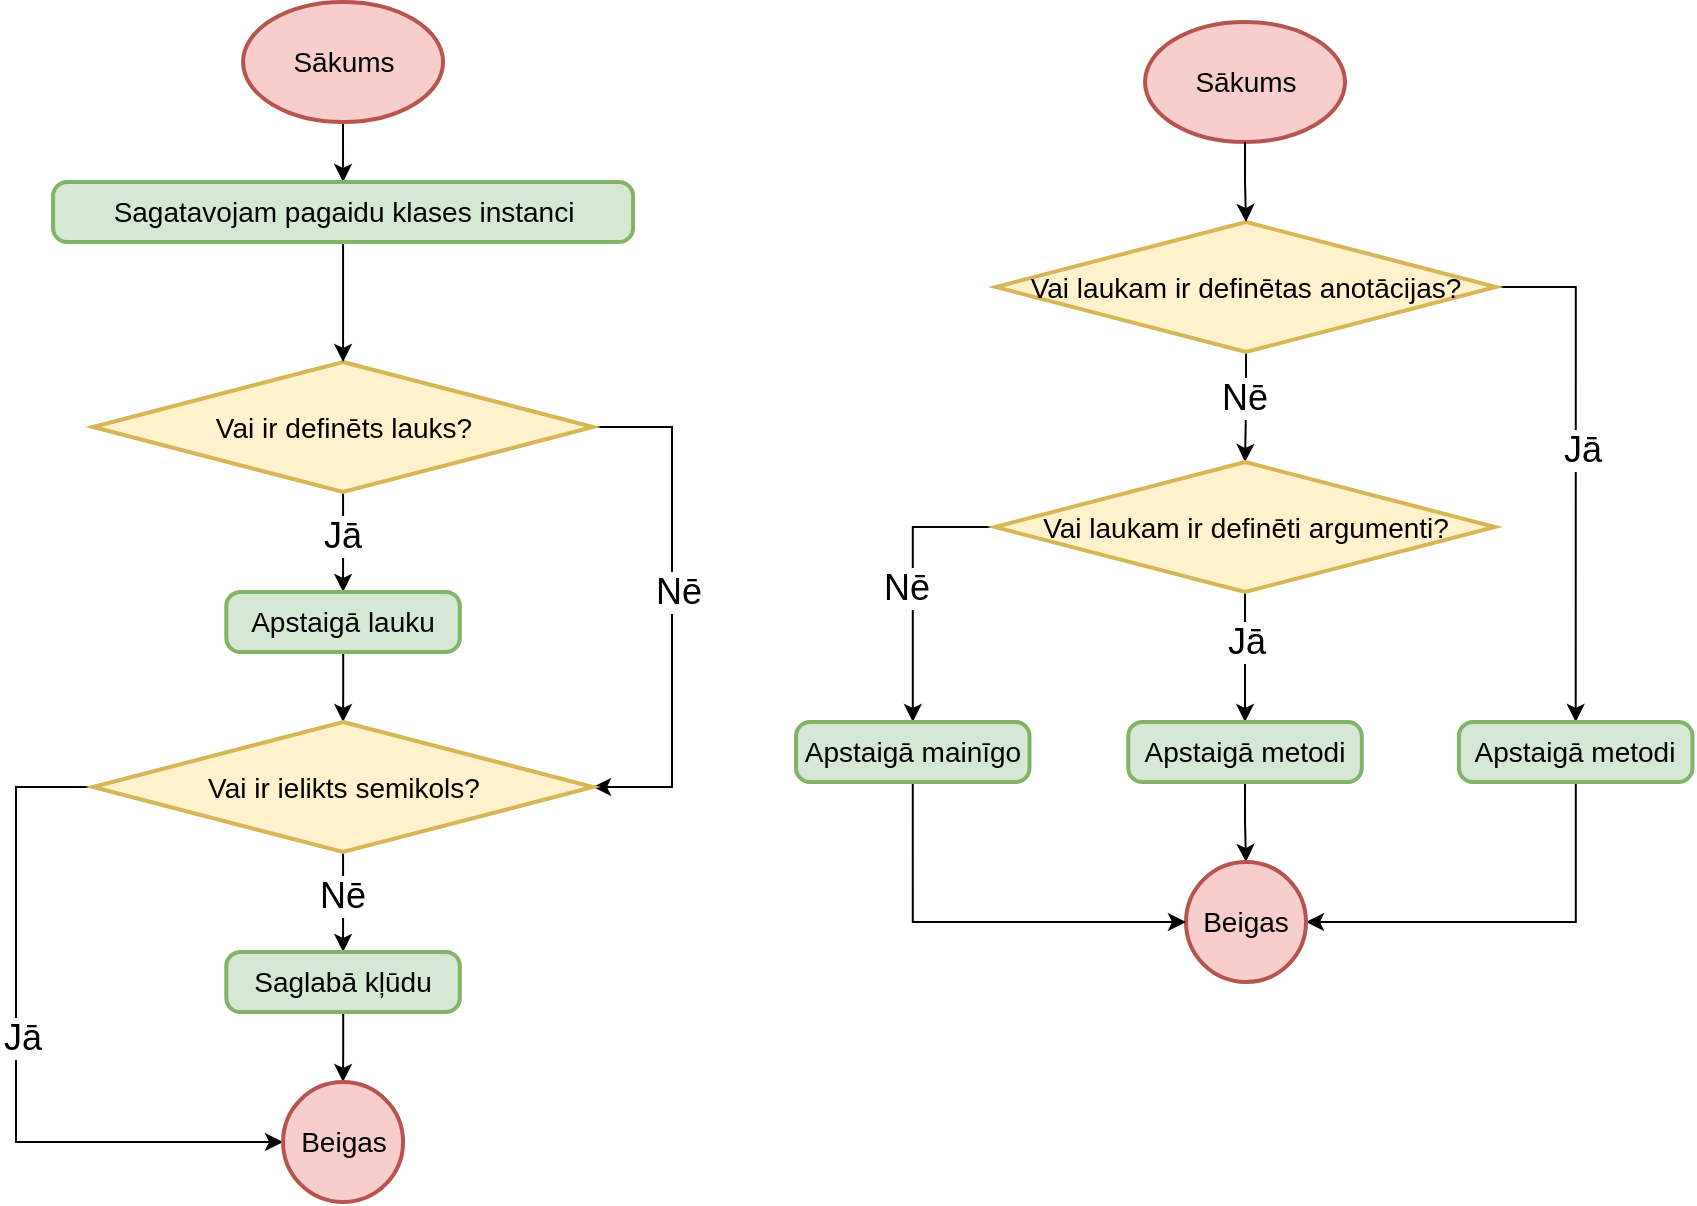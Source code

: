 <mxfile version="16.1.2" type="device" pages="5"><diagram id="VfpkeYaBRpsjUChvsiUq" name="Lauka sākumkompilēsana"><mxGraphModel dx="-2362" dy="649" grid="1" gridSize="10" guides="1" tooltips="1" connect="1" arrows="1" fold="1" page="1" pageScale="1" pageWidth="850" pageHeight="1100" math="0" shadow="0"><root><mxCell id="N8_W17MUx0Ws4Tv6fF7U-0"/><mxCell id="N8_W17MUx0Ws4Tv6fF7U-1" parent="N8_W17MUx0Ws4Tv6fF7U-0"/><mxCell id="IYj_dqUAgwIzkXClcTaX-0" style="edgeStyle=orthogonalEdgeStyle;rounded=0;orthogonalLoop=1;jettySize=auto;html=1;entryX=0.5;entryY=0;entryDx=0;entryDy=0;" parent="N8_W17MUx0Ws4Tv6fF7U-1" source="IYj_dqUAgwIzkXClcTaX-1" target="IYj_dqUAgwIzkXClcTaX-9" edge="1"><mxGeometry relative="1" as="geometry"><mxPoint x="3618.5" y="130" as="targetPoint"/></mxGeometry></mxCell><mxCell id="IYj_dqUAgwIzkXClcTaX-1" value="Sākums" style="strokeWidth=2;html=1;shape=mxgraph.flowchart.start_1;whiteSpace=wrap;fontSize=14;fillColor=#f8cecc;strokeColor=#b85450;" parent="N8_W17MUx0Ws4Tv6fF7U-1" vertex="1"><mxGeometry x="3573.53" y="60" width="100" height="60" as="geometry"/></mxCell><mxCell id="IYj_dqUAgwIzkXClcTaX-2" style="edgeStyle=orthogonalEdgeStyle;rounded=0;orthogonalLoop=1;jettySize=auto;html=1;exitX=1;exitY=0.5;exitDx=0;exitDy=0;exitPerimeter=0;entryX=1;entryY=0.5;entryDx=0;entryDy=0;entryPerimeter=0;" parent="N8_W17MUx0Ws4Tv6fF7U-1" source="IYj_dqUAgwIzkXClcTaX-6" target="IYj_dqUAgwIzkXClcTaX-25" edge="1"><mxGeometry relative="1" as="geometry"><mxPoint x="3788.385" y="290" as="targetPoint"/><Array as="points"><mxPoint x="3788" y="273"/><mxPoint x="3788" y="453"/></Array></mxGeometry></mxCell><mxCell id="IYj_dqUAgwIzkXClcTaX-3" value="&lt;font style=&quot;font-size: 18px&quot;&gt;Nē&lt;/font&gt;" style="edgeLabel;html=1;align=center;verticalAlign=middle;resizable=0;points=[];" parent="IYj_dqUAgwIzkXClcTaX-2" vertex="1" connectable="0"><mxGeometry x="-0.069" y="1" relative="1" as="geometry"><mxPoint x="2" y="1" as="offset"/></mxGeometry></mxCell><mxCell id="IYj_dqUAgwIzkXClcTaX-4" style="edgeStyle=orthogonalEdgeStyle;rounded=0;orthogonalLoop=1;jettySize=auto;html=1;entryX=0.5;entryY=0;entryDx=0;entryDy=0;exitX=0.5;exitY=1;exitDx=0;exitDy=0;exitPerimeter=0;" parent="N8_W17MUx0Ws4Tv6fF7U-1" source="IYj_dqUAgwIzkXClcTaX-6" target="IYj_dqUAgwIzkXClcTaX-15" edge="1"><mxGeometry relative="1" as="geometry"><mxPoint x="3623.52" y="370" as="targetPoint"/></mxGeometry></mxCell><mxCell id="IYj_dqUAgwIzkXClcTaX-5" value="&lt;font style=&quot;font-size: 18px&quot;&gt;Jā&lt;/font&gt;" style="edgeLabel;html=1;align=center;verticalAlign=middle;resizable=0;points=[];" parent="IYj_dqUAgwIzkXClcTaX-4" vertex="1" connectable="0"><mxGeometry x="-0.307" y="-2" relative="1" as="geometry"><mxPoint x="1" y="4" as="offset"/></mxGeometry></mxCell><mxCell id="IYj_dqUAgwIzkXClcTaX-6" value="Vai ir definēts lauks?" style="strokeWidth=2;html=1;shape=mxgraph.flowchart.decision;whiteSpace=wrap;fontSize=14;fillColor=#fff2cc;strokeColor=#d6b656;" parent="N8_W17MUx0Ws4Tv6fF7U-1" vertex="1"><mxGeometry x="3498.53" y="240" width="250" height="65" as="geometry"/></mxCell><mxCell id="IYj_dqUAgwIzkXClcTaX-8" style="edgeStyle=orthogonalEdgeStyle;rounded=0;orthogonalLoop=1;jettySize=auto;html=1;entryX=0.5;entryY=0;entryDx=0;entryDy=0;fontSize=18;entryPerimeter=0;" parent="N8_W17MUx0Ws4Tv6fF7U-1" source="IYj_dqUAgwIzkXClcTaX-9" target="IYj_dqUAgwIzkXClcTaX-6" edge="1"><mxGeometry relative="1" as="geometry"><mxPoint x="3623.515" y="210" as="targetPoint"/></mxGeometry></mxCell><mxCell id="IYj_dqUAgwIzkXClcTaX-9" value="Sagatavojam pagaidu klases instanci" style="rounded=1;whiteSpace=wrap;html=1;absoluteArcSize=1;arcSize=14;strokeWidth=2;fontSize=14;fillColor=#d5e8d4;strokeColor=#82b366;" parent="N8_W17MUx0Ws4Tv6fF7U-1" vertex="1"><mxGeometry x="3478.53" y="150" width="290" height="30" as="geometry"/></mxCell><mxCell id="IYj_dqUAgwIzkXClcTaX-14" style="edgeStyle=orthogonalEdgeStyle;rounded=0;orthogonalLoop=1;jettySize=auto;html=1;entryX=0.5;entryY=0;entryDx=0;entryDy=0;fontSize=18;entryPerimeter=0;" parent="N8_W17MUx0Ws4Tv6fF7U-1" source="IYj_dqUAgwIzkXClcTaX-15" target="IYj_dqUAgwIzkXClcTaX-25" edge="1"><mxGeometry relative="1" as="geometry"><mxPoint x="3623.51" y="510" as="targetPoint"/></mxGeometry></mxCell><mxCell id="IYj_dqUAgwIzkXClcTaX-15" value="Apstaigā lauku" style="rounded=1;whiteSpace=wrap;html=1;absoluteArcSize=1;arcSize=14;strokeWidth=2;fontSize=14;fillColor=#d5e8d4;strokeColor=#82b366;" parent="N8_W17MUx0Ws4Tv6fF7U-1" vertex="1"><mxGeometry x="3565.15" y="355" width="116.77" height="30" as="geometry"/></mxCell><mxCell id="IYj_dqUAgwIzkXClcTaX-21" style="edgeStyle=orthogonalEdgeStyle;rounded=0;orthogonalLoop=1;jettySize=auto;html=1;exitX=0;exitY=0.5;exitDx=0;exitDy=0;exitPerimeter=0;entryX=0;entryY=0.5;entryDx=0;entryDy=0;entryPerimeter=0;" parent="N8_W17MUx0Ws4Tv6fF7U-1" source="IYj_dqUAgwIzkXClcTaX-25" target="IYj_dqUAgwIzkXClcTaX-35" edge="1"><mxGeometry relative="1" as="geometry"><mxPoint x="3911.26" y="550" as="targetPoint"/><Array as="points"><mxPoint x="3460" y="453"/><mxPoint x="3460" y="630"/></Array></mxGeometry></mxCell><mxCell id="IYj_dqUAgwIzkXClcTaX-22" value="&lt;font style=&quot;font-size: 18px&quot;&gt;Jā&lt;/font&gt;" style="edgeLabel;html=1;align=center;verticalAlign=middle;resizable=0;points=[];" parent="IYj_dqUAgwIzkXClcTaX-21" vertex="1" connectable="0"><mxGeometry x="-0.069" y="1" relative="1" as="geometry"><mxPoint x="2" y="1" as="offset"/></mxGeometry></mxCell><mxCell id="IYj_dqUAgwIzkXClcTaX-23" style="edgeStyle=orthogonalEdgeStyle;rounded=0;orthogonalLoop=1;jettySize=auto;html=1;entryX=0.5;entryY=0;entryDx=0;entryDy=0;exitX=0.5;exitY=1;exitDx=0;exitDy=0;exitPerimeter=0;" parent="N8_W17MUx0Ws4Tv6fF7U-1" source="IYj_dqUAgwIzkXClcTaX-25" target="IYj_dqUAgwIzkXClcTaX-27" edge="1"><mxGeometry relative="1" as="geometry"><mxPoint x="3623.535" y="540" as="targetPoint"/></mxGeometry></mxCell><mxCell id="IYj_dqUAgwIzkXClcTaX-24" value="&lt;font style=&quot;font-size: 18px&quot;&gt;Nē&lt;/font&gt;" style="edgeLabel;html=1;align=center;verticalAlign=middle;resizable=0;points=[];" parent="IYj_dqUAgwIzkXClcTaX-23" vertex="1" connectable="0"><mxGeometry x="-0.307" y="-2" relative="1" as="geometry"><mxPoint x="1" y="4" as="offset"/></mxGeometry></mxCell><mxCell id="IYj_dqUAgwIzkXClcTaX-25" value="Vai ir ielikts semikols?" style="strokeWidth=2;html=1;shape=mxgraph.flowchart.decision;whiteSpace=wrap;fontSize=14;fillColor=#fff2cc;strokeColor=#d6b656;" parent="N8_W17MUx0Ws4Tv6fF7U-1" vertex="1"><mxGeometry x="3498.53" y="420" width="250" height="65" as="geometry"/></mxCell><mxCell id="ddwvF0W6HJ9DSonJFPrq-2" style="edgeStyle=orthogonalEdgeStyle;rounded=0;orthogonalLoop=1;jettySize=auto;html=1;" parent="N8_W17MUx0Ws4Tv6fF7U-1" source="IYj_dqUAgwIzkXClcTaX-27" target="IYj_dqUAgwIzkXClcTaX-35" edge="1"><mxGeometry relative="1" as="geometry"/></mxCell><mxCell id="IYj_dqUAgwIzkXClcTaX-27" value="Saglabā kļūdu" style="rounded=1;whiteSpace=wrap;html=1;absoluteArcSize=1;arcSize=14;strokeWidth=2;fontSize=14;fillColor=#d5e8d4;strokeColor=#82b366;" parent="N8_W17MUx0Ws4Tv6fF7U-1" vertex="1"><mxGeometry x="3565.15" y="535" width="116.77" height="30" as="geometry"/></mxCell><mxCell id="IYj_dqUAgwIzkXClcTaX-35" value="Beigas" style="strokeWidth=2;html=1;shape=mxgraph.flowchart.start_2;whiteSpace=wrap;fontSize=14;fillColor=#f8cecc;strokeColor=#b85450;" parent="N8_W17MUx0Ws4Tv6fF7U-1" vertex="1"><mxGeometry x="3593.53" y="600" width="60" height="60" as="geometry"/></mxCell><mxCell id="etGSh2S-BoAjLmVLvle6-0" value="Sākums" style="strokeWidth=2;html=1;shape=mxgraph.flowchart.start_1;whiteSpace=wrap;fontSize=14;fillColor=#f8cecc;strokeColor=#b85450;" parent="N8_W17MUx0Ws4Tv6fF7U-1" vertex="1"><mxGeometry x="4024.51" y="70" width="100" height="60" as="geometry"/></mxCell><mxCell id="etGSh2S-BoAjLmVLvle6-1" style="edgeStyle=orthogonalEdgeStyle;rounded=0;orthogonalLoop=1;jettySize=auto;html=1;exitX=1;exitY=0.5;exitDx=0;exitDy=0;exitPerimeter=0;entryX=0.5;entryY=0;entryDx=0;entryDy=0;" parent="N8_W17MUx0Ws4Tv6fF7U-1" source="etGSh2S-BoAjLmVLvle6-5" target="etGSh2S-BoAjLmVLvle6-9" edge="1"><mxGeometry relative="1" as="geometry"><mxPoint x="4362.73" y="300" as="targetPoint"/><Array as="points"><mxPoint x="4239.47" y="203"/></Array></mxGeometry></mxCell><mxCell id="etGSh2S-BoAjLmVLvle6-2" value="&lt;font style=&quot;font-size: 18px&quot;&gt;Jā&lt;/font&gt;" style="edgeLabel;html=1;align=center;verticalAlign=middle;resizable=0;points=[];" parent="etGSh2S-BoAjLmVLvle6-1" vertex="1" connectable="0"><mxGeometry x="-0.069" y="1" relative="1" as="geometry"><mxPoint x="2" y="1" as="offset"/></mxGeometry></mxCell><mxCell id="etGSh2S-BoAjLmVLvle6-3" style="edgeStyle=orthogonalEdgeStyle;rounded=0;orthogonalLoop=1;jettySize=auto;html=1;entryX=0.5;entryY=0;entryDx=0;entryDy=0;exitX=0.5;exitY=1;exitDx=0;exitDy=0;exitPerimeter=0;entryPerimeter=0;" parent="N8_W17MUx0Ws4Tv6fF7U-1" source="etGSh2S-BoAjLmVLvle6-5" target="etGSh2S-BoAjLmVLvle6-13" edge="1"><mxGeometry relative="1" as="geometry"><mxPoint x="4075.005" y="290" as="targetPoint"/></mxGeometry></mxCell><mxCell id="etGSh2S-BoAjLmVLvle6-4" value="&lt;font style=&quot;font-size: 18px&quot;&gt;Nē&lt;/font&gt;" style="edgeLabel;html=1;align=center;verticalAlign=middle;resizable=0;points=[];" parent="etGSh2S-BoAjLmVLvle6-3" vertex="1" connectable="0"><mxGeometry x="-0.307" y="-2" relative="1" as="geometry"><mxPoint x="1" y="4" as="offset"/></mxGeometry></mxCell><mxCell id="etGSh2S-BoAjLmVLvle6-5" value="Vai laukam ir definētas anotācijas?" style="strokeWidth=2;html=1;shape=mxgraph.flowchart.decision;whiteSpace=wrap;fontSize=14;fillColor=#fff2cc;strokeColor=#d6b656;" parent="N8_W17MUx0Ws4Tv6fF7U-1" vertex="1"><mxGeometry x="3950" y="170" width="250" height="65" as="geometry"/></mxCell><mxCell id="etGSh2S-BoAjLmVLvle6-6" style="edgeStyle=orthogonalEdgeStyle;rounded=0;orthogonalLoop=1;jettySize=auto;html=1;entryX=0.5;entryY=0;entryDx=0;entryDy=0;fontSize=18;entryPerimeter=0;exitX=0.5;exitY=1;exitDx=0;exitDy=0;exitPerimeter=0;" parent="N8_W17MUx0Ws4Tv6fF7U-1" source="etGSh2S-BoAjLmVLvle6-0" target="etGSh2S-BoAjLmVLvle6-5" edge="1"><mxGeometry relative="1" as="geometry"><mxPoint x="4074.515" y="230" as="targetPoint"/><mxPoint x="4074.53" y="180" as="sourcePoint"/></mxGeometry></mxCell><mxCell id="etGSh2S-BoAjLmVLvle6-7" style="edgeStyle=orthogonalEdgeStyle;rounded=0;orthogonalLoop=1;jettySize=auto;html=1;entryX=0.5;entryY=0;entryDx=0;entryDy=0;fontSize=18;entryPerimeter=0;exitX=0.5;exitY=1;exitDx=0;exitDy=0;" parent="N8_W17MUx0Ws4Tv6fF7U-1" source="etGSh2S-BoAjLmVLvle6-14" target="etGSh2S-BoAjLmVLvle6-10" edge="1"><mxGeometry relative="1" as="geometry"><mxPoint x="4075" y="380" as="targetPoint"/><mxPoint x="4075" y="500" as="sourcePoint"/></mxGeometry></mxCell><mxCell id="etGSh2S-BoAjLmVLvle6-8" style="edgeStyle=orthogonalEdgeStyle;rounded=0;orthogonalLoop=1;jettySize=auto;html=1;entryX=1;entryY=0.5;entryDx=0;entryDy=0;entryPerimeter=0;" parent="N8_W17MUx0Ws4Tv6fF7U-1" source="etGSh2S-BoAjLmVLvle6-9" target="etGSh2S-BoAjLmVLvle6-10" edge="1"><mxGeometry relative="1" as="geometry"><Array as="points"><mxPoint x="4240" y="520"/></Array></mxGeometry></mxCell><mxCell id="etGSh2S-BoAjLmVLvle6-9" value="Apstaigā metodi" style="rounded=1;whiteSpace=wrap;html=1;absoluteArcSize=1;arcSize=14;strokeWidth=2;fontSize=14;fillColor=#d5e8d4;strokeColor=#82b366;" parent="N8_W17MUx0Ws4Tv6fF7U-1" vertex="1"><mxGeometry x="4181.47" y="420" width="116.77" height="30" as="geometry"/></mxCell><mxCell id="etGSh2S-BoAjLmVLvle6-10" value="Beigas" style="strokeWidth=2;html=1;shape=mxgraph.flowchart.start_2;whiteSpace=wrap;fontSize=14;fillColor=#f8cecc;strokeColor=#b85450;" parent="N8_W17MUx0Ws4Tv6fF7U-1" vertex="1"><mxGeometry x="4045.0" y="490" width="60" height="60" as="geometry"/></mxCell><mxCell id="etGSh2S-BoAjLmVLvle6-11" style="edgeStyle=orthogonalEdgeStyle;rounded=0;orthogonalLoop=1;jettySize=auto;html=1;entryX=0.5;entryY=0;entryDx=0;entryDy=0;" parent="N8_W17MUx0Ws4Tv6fF7U-1" source="etGSh2S-BoAjLmVLvle6-13" target="etGSh2S-BoAjLmVLvle6-14" edge="1"><mxGeometry relative="1" as="geometry"/></mxCell><mxCell id="etGSh2S-BoAjLmVLvle6-12" style="edgeStyle=orthogonalEdgeStyle;rounded=0;orthogonalLoop=1;jettySize=auto;html=1;exitX=0;exitY=0.5;exitDx=0;exitDy=0;exitPerimeter=0;" parent="N8_W17MUx0Ws4Tv6fF7U-1" source="etGSh2S-BoAjLmVLvle6-13" target="etGSh2S-BoAjLmVLvle6-17" edge="1"><mxGeometry relative="1" as="geometry"/></mxCell><mxCell id="S3KVX8y_2szl6FKqcZTi-0" value="&lt;font style=&quot;font-size: 18px&quot;&gt;Nē&lt;/font&gt;" style="edgeLabel;html=1;align=center;verticalAlign=middle;resizable=0;points=[];" vertex="1" connectable="0" parent="etGSh2S-BoAjLmVLvle6-12"><mxGeometry x="0.033" y="-4" relative="1" as="geometry"><mxPoint as="offset"/></mxGeometry></mxCell><mxCell id="etGSh2S-BoAjLmVLvle6-13" value="Vai laukam ir definēti argumenti?" style="strokeWidth=2;html=1;shape=mxgraph.flowchart.decision;whiteSpace=wrap;fontSize=14;fillColor=#fff2cc;strokeColor=#d6b656;" parent="N8_W17MUx0Ws4Tv6fF7U-1" vertex="1"><mxGeometry x="3949.51" y="290" width="250" height="65" as="geometry"/></mxCell><mxCell id="etGSh2S-BoAjLmVLvle6-14" value="Apstaigā metodi" style="rounded=1;whiteSpace=wrap;html=1;absoluteArcSize=1;arcSize=14;strokeWidth=2;fontSize=14;fillColor=#d5e8d4;strokeColor=#82b366;" parent="N8_W17MUx0Ws4Tv6fF7U-1" vertex="1"><mxGeometry x="4016.13" y="420" width="116.77" height="30" as="geometry"/></mxCell><mxCell id="etGSh2S-BoAjLmVLvle6-15" value="&lt;font style=&quot;font-size: 18px&quot;&gt;Jā&lt;/font&gt;" style="edgeLabel;html=1;align=center;verticalAlign=middle;resizable=0;points=[];" parent="N8_W17MUx0Ws4Tv6fF7U-1" vertex="1" connectable="0"><mxGeometry x="4074.509" y="380.001" as="geometry"/></mxCell><mxCell id="etGSh2S-BoAjLmVLvle6-16" style="edgeStyle=orthogonalEdgeStyle;rounded=0;orthogonalLoop=1;jettySize=auto;html=1;exitX=0.5;exitY=1;exitDx=0;exitDy=0;entryX=0;entryY=0.5;entryDx=0;entryDy=0;entryPerimeter=0;" parent="N8_W17MUx0Ws4Tv6fF7U-1" source="etGSh2S-BoAjLmVLvle6-17" target="etGSh2S-BoAjLmVLvle6-10" edge="1"><mxGeometry relative="1" as="geometry"/></mxCell><mxCell id="etGSh2S-BoAjLmVLvle6-17" value="Apstaigā mainīgo" style="rounded=1;whiteSpace=wrap;html=1;absoluteArcSize=1;arcSize=14;strokeWidth=2;fontSize=14;fillColor=#d5e8d4;strokeColor=#82b366;" parent="N8_W17MUx0Ws4Tv6fF7U-1" vertex="1"><mxGeometry x="3850.0" y="420" width="116.77" height="30" as="geometry"/></mxCell></root></mxGraphModel></diagram><diagram id="cCYRJ-Gdk_vwt4dx-m6j" name="Lauka pamatkompilēšana"><mxGraphModel dx="-1917" dy="927" grid="1" gridSize="10" guides="1" tooltips="1" connect="1" arrows="1" fold="1" page="1" pageScale="1" pageWidth="850" pageHeight="1100" math="0" shadow="0"><root><mxCell id="tSKxC5YBfHMyLhyc6uKq-0"/><mxCell id="tSKxC5YBfHMyLhyc6uKq-1" parent="tSKxC5YBfHMyLhyc6uKq-0"/><mxCell id="SIXrwaPNDsJRimVEW6FB-0" style="edgeStyle=orthogonalEdgeStyle;rounded=0;orthogonalLoop=1;jettySize=auto;html=1;entryX=0.5;entryY=0;entryDx=0;entryDy=0;" parent="tSKxC5YBfHMyLhyc6uKq-1" source="SIXrwaPNDsJRimVEW6FB-1" target="SIXrwaPNDsJRimVEW6FB-8" edge="1"><mxGeometry relative="1" as="geometry"><mxPoint x="3679.99" y="130" as="targetPoint"/></mxGeometry></mxCell><mxCell id="SIXrwaPNDsJRimVEW6FB-1" value="Sākums" style="strokeWidth=2;html=1;shape=mxgraph.flowchart.start_1;whiteSpace=wrap;fontSize=14;fillColor=#f8cecc;strokeColor=#b85450;" parent="tSKxC5YBfHMyLhyc6uKq-1" vertex="1"><mxGeometry x="3635.03" y="30" width="100" height="60" as="geometry"/></mxCell><mxCell id="SIXrwaPNDsJRimVEW6FB-2" style="edgeStyle=orthogonalEdgeStyle;rounded=0;orthogonalLoop=1;jettySize=auto;html=1;exitX=1;exitY=0.5;exitDx=0;exitDy=0;exitPerimeter=0;entryX=0.5;entryY=0;entryDx=0;entryDy=0;" parent="tSKxC5YBfHMyLhyc6uKq-1" source="SIXrwaPNDsJRimVEW6FB-6" target="SIXrwaPNDsJRimVEW6FB-12" edge="1"><mxGeometry relative="1" as="geometry"><mxPoint x="3915.02" y="342" as="targetPoint"/><Array as="points"><mxPoint x="3915.49" y="295"/></Array></mxGeometry></mxCell><mxCell id="SIXrwaPNDsJRimVEW6FB-3" value="&lt;font style=&quot;font-size: 18px&quot;&gt;Jā&lt;/font&gt;" style="edgeLabel;html=1;align=center;verticalAlign=middle;resizable=0;points=[];" parent="SIXrwaPNDsJRimVEW6FB-2" vertex="1" connectable="0"><mxGeometry x="-0.069" y="1" relative="1" as="geometry"><mxPoint x="2" y="1" as="offset"/></mxGeometry></mxCell><mxCell id="SIXrwaPNDsJRimVEW6FB-4" style="edgeStyle=orthogonalEdgeStyle;rounded=0;orthogonalLoop=1;jettySize=auto;html=1;exitX=0.5;exitY=1;exitDx=0;exitDy=0;exitPerimeter=0;entryX=0.5;entryY=0;entryDx=0;entryDy=0;" parent="tSKxC5YBfHMyLhyc6uKq-1" source="SIXrwaPNDsJRimVEW6FB-6" target="RSRr6VE41PXRpizE-Kdm-0" edge="1"><mxGeometry relative="1" as="geometry"><mxPoint x="3685.49" y="372" as="targetPoint"/></mxGeometry></mxCell><mxCell id="SIXrwaPNDsJRimVEW6FB-5" value="&lt;font style=&quot;font-size: 18px&quot;&gt;Nē&lt;/font&gt;" style="edgeLabel;html=1;align=center;verticalAlign=middle;resizable=0;points=[];" parent="SIXrwaPNDsJRimVEW6FB-4" vertex="1" connectable="0"><mxGeometry x="-0.307" y="-2" relative="1" as="geometry"><mxPoint x="1" y="4" as="offset"/></mxGeometry></mxCell><mxCell id="SIXrwaPNDsJRimVEW6FB-6" value="Vai laukam ir aizsardzība" style="strokeWidth=2;html=1;shape=mxgraph.flowchart.decision;whiteSpace=wrap;fontSize=14;fillColor=#fff2cc;strokeColor=#d6b656;" parent="tSKxC5YBfHMyLhyc6uKq-1" vertex="1"><mxGeometry x="3560.02" y="262" width="250" height="65" as="geometry"/></mxCell><mxCell id="SIXrwaPNDsJRimVEW6FB-7" style="edgeStyle=orthogonalEdgeStyle;rounded=0;orthogonalLoop=1;jettySize=auto;html=1;entryX=0.5;entryY=0;entryDx=0;entryDy=0;fontSize=18;" parent="tSKxC5YBfHMyLhyc6uKq-1" source="SIXrwaPNDsJRimVEW6FB-8" target="nKuqotfuuwsiELOYZ0aR-0" edge="1"><mxGeometry relative="1" as="geometry"><mxPoint x="3685.005" y="210" as="targetPoint"/></mxGeometry></mxCell><mxCell id="SIXrwaPNDsJRimVEW6FB-8" value="Sagatavojam pagaidu lauka instanci" style="rounded=1;whiteSpace=wrap;html=1;absoluteArcSize=1;arcSize=14;strokeWidth=2;fontSize=14;fillColor=#d5e8d4;strokeColor=#82b366;" parent="tSKxC5YBfHMyLhyc6uKq-1" vertex="1"><mxGeometry x="3540" y="130" width="290" height="30" as="geometry"/></mxCell><mxCell id="SIXrwaPNDsJRimVEW6FB-11" style="edgeStyle=orthogonalEdgeStyle;rounded=0;orthogonalLoop=1;jettySize=auto;html=1;entryX=0.5;entryY=0;entryDx=0;entryDy=0;entryPerimeter=0;exitX=0.5;exitY=1;exitDx=0;exitDy=0;" parent="tSKxC5YBfHMyLhyc6uKq-1" source="SIXrwaPNDsJRimVEW6FB-12" target="SIXrwaPNDsJRimVEW6FB-17" edge="1"><mxGeometry relative="1" as="geometry"><Array as="points"><mxPoint x="3915.49" y="432"/><mxPoint x="3685.49" y="432"/></Array><mxPoint x="3915.49" y="422" as="sourcePoint"/></mxGeometry></mxCell><mxCell id="SIXrwaPNDsJRimVEW6FB-12" value="Laukā saglabā aizsardzību" style="rounded=1;whiteSpace=wrap;html=1;absoluteArcSize=1;arcSize=14;strokeWidth=2;fontSize=14;fillColor=#d5e8d4;strokeColor=#82b366;" parent="tSKxC5YBfHMyLhyc6uKq-1" vertex="1"><mxGeometry x="3810.02" y="342" width="210" height="30" as="geometry"/></mxCell><mxCell id="SIXrwaPNDsJRimVEW6FB-13" style="edgeStyle=orthogonalEdgeStyle;rounded=0;orthogonalLoop=1;jettySize=auto;html=1;exitX=1;exitY=0.5;exitDx=0;exitDy=0;exitPerimeter=0;entryX=0.5;entryY=0;entryDx=0;entryDy=0;" parent="tSKxC5YBfHMyLhyc6uKq-1" source="SIXrwaPNDsJRimVEW6FB-17" target="SIXrwaPNDsJRimVEW6FB-21" edge="1"><mxGeometry relative="1" as="geometry"><mxPoint x="3972.75" y="642" as="targetPoint"/><Array as="points"><mxPoint x="4029.49" y="485"/></Array></mxGeometry></mxCell><mxCell id="SIXrwaPNDsJRimVEW6FB-14" value="&lt;font style=&quot;font-size: 18px&quot;&gt;Nē&lt;/font&gt;" style="edgeLabel;html=1;align=center;verticalAlign=middle;resizable=0;points=[];" parent="SIXrwaPNDsJRimVEW6FB-13" vertex="1" connectable="0"><mxGeometry x="-0.069" y="1" relative="1" as="geometry"><mxPoint x="2" y="1" as="offset"/></mxGeometry></mxCell><mxCell id="SIXrwaPNDsJRimVEW6FB-15" style="edgeStyle=orthogonalEdgeStyle;rounded=0;orthogonalLoop=1;jettySize=auto;html=1;entryX=0.5;entryY=0;entryDx=0;entryDy=0;exitX=0.5;exitY=1;exitDx=0;exitDy=0;exitPerimeter=0;entryPerimeter=0;" parent="tSKxC5YBfHMyLhyc6uKq-1" source="SIXrwaPNDsJRimVEW6FB-17" target="cN81WGP_4U2iu7VfM94p-0" edge="1"><mxGeometry relative="1" as="geometry"><mxPoint x="3685.025" y="592" as="targetPoint"/></mxGeometry></mxCell><mxCell id="SIXrwaPNDsJRimVEW6FB-16" value="&lt;font style=&quot;font-size: 18px&quot;&gt;Jā&lt;/font&gt;" style="edgeLabel;html=1;align=center;verticalAlign=middle;resizable=0;points=[];" parent="SIXrwaPNDsJRimVEW6FB-15" vertex="1" connectable="0"><mxGeometry x="-0.307" y="-2" relative="1" as="geometry"><mxPoint x="1" y="4" as="offset"/></mxGeometry></mxCell><mxCell id="SIXrwaPNDsJRimVEW6FB-17" value="Vai laukam ir definēts datu tips un/vai vārds?" style="strokeWidth=2;html=1;shape=mxgraph.flowchart.decision;whiteSpace=wrap;fontSize=14;fillColor=#fff2cc;strokeColor=#d6b656;" parent="tSKxC5YBfHMyLhyc6uKq-1" vertex="1"><mxGeometry x="3560" y="452" width="250" height="65" as="geometry"/></mxCell><mxCell id="SIXrwaPNDsJRimVEW6FB-18" style="edgeStyle=orthogonalEdgeStyle;rounded=0;orthogonalLoop=1;jettySize=auto;html=1;entryX=0.5;entryY=0;entryDx=0;entryDy=0;" parent="tSKxC5YBfHMyLhyc6uKq-1" target="cN81WGP_4U2iu7VfM94p-3" edge="1"><mxGeometry relative="1" as="geometry"><mxPoint x="3685.09" y="609" as="sourcePoint"/></mxGeometry></mxCell><mxCell id="SIXrwaPNDsJRimVEW6FB-20" style="edgeStyle=orthogonalEdgeStyle;rounded=0;orthogonalLoop=1;jettySize=auto;html=1;entryX=1;entryY=0.5;entryDx=0;entryDy=0;exitX=0.5;exitY=1;exitDx=0;exitDy=0;" parent="tSKxC5YBfHMyLhyc6uKq-1" source="SIXrwaPNDsJRimVEW6FB-21" target="SIXrwaPNDsJRimVEW6FB-23" edge="1"><mxGeometry relative="1" as="geometry"/></mxCell><mxCell id="SIXrwaPNDsJRimVEW6FB-21" value="Saglabā kļūdu" style="rounded=1;whiteSpace=wrap;html=1;absoluteArcSize=1;arcSize=14;strokeWidth=2;fontSize=14;fillColor=#d5e8d4;strokeColor=#82b366;" parent="tSKxC5YBfHMyLhyc6uKq-1" vertex="1"><mxGeometry x="3971.49" y="741" width="116.77" height="30" as="geometry"/></mxCell><mxCell id="SIXrwaPNDsJRimVEW6FB-22" style="edgeStyle=orthogonalEdgeStyle;rounded=0;orthogonalLoop=1;jettySize=auto;html=1;entryX=0.5;entryY=0;entryDx=0;entryDy=0;entryPerimeter=0;" parent="tSKxC5YBfHMyLhyc6uKq-1" source="SIXrwaPNDsJRimVEW6FB-23" target="SIXrwaPNDsJRimVEW6FB-24" edge="1"><mxGeometry relative="1" as="geometry"/></mxCell><mxCell id="SIXrwaPNDsJRimVEW6FB-23" value="Specifiskās funkcijas" style="rounded=1;whiteSpace=wrap;html=1;absoluteArcSize=1;arcSize=14;strokeWidth=2;fontSize=14;fillColor=#bac8d3;strokeColor=#23445d;" parent="tSKxC5YBfHMyLhyc6uKq-1" vertex="1"><mxGeometry x="3585" y="944" width="200" height="30" as="geometry"/></mxCell><mxCell id="SIXrwaPNDsJRimVEW6FB-24" value="Beigas" style="strokeWidth=2;html=1;shape=mxgraph.flowchart.start_2;whiteSpace=wrap;fontSize=14;fillColor=#f8cecc;strokeColor=#b85450;" parent="tSKxC5YBfHMyLhyc6uKq-1" vertex="1"><mxGeometry x="3655.0" y="1004" width="60" height="60" as="geometry"/></mxCell><mxCell id="cN81WGP_4U2iu7VfM94p-10" style="edgeStyle=orthogonalEdgeStyle;rounded=0;orthogonalLoop=1;jettySize=auto;html=1;entryX=0.5;entryY=0;entryDx=0;entryDy=0;" parent="tSKxC5YBfHMyLhyc6uKq-1" target="cN81WGP_4U2iu7VfM94p-9" edge="1"><mxGeometry relative="1" as="geometry"><mxPoint x="3810" y="589" as="sourcePoint"/></mxGeometry></mxCell><mxCell id="cN81WGP_4U2iu7VfM94p-0" value="Vai laukam ir definēts datu tips?" style="strokeWidth=2;html=1;shape=mxgraph.flowchart.decision;whiteSpace=wrap;fontSize=14;fillColor=#fff2cc;strokeColor=#d6b656;" parent="tSKxC5YBfHMyLhyc6uKq-1" vertex="1"><mxGeometry x="3560.02" y="561.5" width="250" height="65" as="geometry"/></mxCell><mxCell id="cN81WGP_4U2iu7VfM94p-7" style="edgeStyle=orthogonalEdgeStyle;rounded=0;orthogonalLoop=1;jettySize=auto;html=1;entryX=0.5;entryY=0;entryDx=0;entryDy=0;" parent="tSKxC5YBfHMyLhyc6uKq-1" source="cN81WGP_4U2iu7VfM94p-2" target="cN81WGP_4U2iu7VfM94p-6" edge="1"><mxGeometry relative="1" as="geometry"/></mxCell><mxCell id="cN81WGP_4U2iu7VfM94p-16" style="edgeStyle=orthogonalEdgeStyle;rounded=0;orthogonalLoop=1;jettySize=auto;html=1;" parent="tSKxC5YBfHMyLhyc6uKq-1" source="cN81WGP_4U2iu7VfM94p-2" target="cN81WGP_4U2iu7VfM94p-15" edge="1"><mxGeometry relative="1" as="geometry"/></mxCell><mxCell id="cN81WGP_4U2iu7VfM94p-2" value="Vai laukam ir definēts vārds?" style="strokeWidth=2;html=1;shape=mxgraph.flowchart.decision;whiteSpace=wrap;fontSize=14;fillColor=#fff2cc;strokeColor=#d6b656;" parent="tSKxC5YBfHMyLhyc6uKq-1" vertex="1"><mxGeometry x="3560" y="744" width="250" height="65" as="geometry"/></mxCell><mxCell id="cN81WGP_4U2iu7VfM94p-5" style="edgeStyle=orthogonalEdgeStyle;rounded=0;orthogonalLoop=1;jettySize=auto;html=1;entryX=0.5;entryY=0;entryDx=0;entryDy=0;entryPerimeter=0;" parent="tSKxC5YBfHMyLhyc6uKq-1" source="cN81WGP_4U2iu7VfM94p-3" target="cN81WGP_4U2iu7VfM94p-2" edge="1"><mxGeometry relative="1" as="geometry"><mxPoint x="3685.03" y="678" as="targetPoint"/></mxGeometry></mxCell><mxCell id="cN81WGP_4U2iu7VfM94p-3" value="Apstaigā datu tipu" style="rounded=1;whiteSpace=wrap;html=1;absoluteArcSize=1;arcSize=14;strokeWidth=2;fontSize=14;fillColor=#d5e8d4;strokeColor=#82b366;" parent="tSKxC5YBfHMyLhyc6uKq-1" vertex="1"><mxGeometry x="3626.61" y="671" width="116.77" height="30" as="geometry"/></mxCell><mxCell id="cN81WGP_4U2iu7VfM94p-4" value="&lt;font style=&quot;font-size: 18px&quot;&gt;Jā&lt;/font&gt;" style="edgeLabel;html=1;align=center;verticalAlign=middle;resizable=0;points=[];" parent="tSKxC5YBfHMyLhyc6uKq-1" vertex="1" connectable="0"><mxGeometry x="3683.997" y="647.001" as="geometry"/></mxCell><mxCell id="cN81WGP_4U2iu7VfM94p-8" style="edgeStyle=orthogonalEdgeStyle;rounded=0;orthogonalLoop=1;jettySize=auto;html=1;entryX=0.5;entryY=0;entryDx=0;entryDy=0;" parent="tSKxC5YBfHMyLhyc6uKq-1" source="cN81WGP_4U2iu7VfM94p-6" target="SIXrwaPNDsJRimVEW6FB-23" edge="1"><mxGeometry relative="1" as="geometry"/></mxCell><mxCell id="cN81WGP_4U2iu7VfM94p-6" value="Apstaigā lauka vārdu" style="rounded=1;whiteSpace=wrap;html=1;absoluteArcSize=1;arcSize=14;strokeWidth=2;fontSize=14;fillColor=#d5e8d4;strokeColor=#82b366;" parent="tSKxC5YBfHMyLhyc6uKq-1" vertex="1"><mxGeometry x="3607.6" y="864" width="154.85" height="30" as="geometry"/></mxCell><mxCell id="cN81WGP_4U2iu7VfM94p-11" style="edgeStyle=orthogonalEdgeStyle;rounded=0;orthogonalLoop=1;jettySize=auto;html=1;entryX=0.5;entryY=0;entryDx=0;entryDy=0;exitX=0.5;exitY=1;exitDx=0;exitDy=0;entryPerimeter=0;" parent="tSKxC5YBfHMyLhyc6uKq-1" source="cN81WGP_4U2iu7VfM94p-9" target="cN81WGP_4U2iu7VfM94p-2" edge="1"><mxGeometry relative="1" as="geometry"><Array as="points"><mxPoint x="3888" y="720"/><mxPoint x="3685" y="720"/></Array><mxPoint x="3685.03" y="678" as="targetPoint"/></mxGeometry></mxCell><mxCell id="cN81WGP_4U2iu7VfM94p-9" value="Saglabā kļūdu" style="rounded=1;whiteSpace=wrap;html=1;absoluteArcSize=1;arcSize=14;strokeWidth=2;fontSize=14;fillColor=#d5e8d4;strokeColor=#82b366;" parent="tSKxC5YBfHMyLhyc6uKq-1" vertex="1"><mxGeometry x="3830.0" y="671" width="116.77" height="30" as="geometry"/></mxCell><mxCell id="cN81WGP_4U2iu7VfM94p-12" value="&lt;font style=&quot;font-size: 18px&quot;&gt;Jā&lt;/font&gt;" style="edgeLabel;html=1;align=center;verticalAlign=middle;resizable=0;points=[];" parent="tSKxC5YBfHMyLhyc6uKq-1" vertex="1" connectable="0"><mxGeometry x="3683.997" y="834.001" as="geometry"/></mxCell><mxCell id="cN81WGP_4U2iu7VfM94p-14" value="&lt;font style=&quot;font-size: 18px&quot;&gt;Nē&lt;/font&gt;" style="edgeLabel;html=1;align=center;verticalAlign=middle;resizable=0;points=[];" parent="tSKxC5YBfHMyLhyc6uKq-1" vertex="1" connectable="0"><mxGeometry x="3851.49" y="594" as="geometry"/></mxCell><mxCell id="cN81WGP_4U2iu7VfM94p-17" style="edgeStyle=orthogonalEdgeStyle;rounded=0;orthogonalLoop=1;jettySize=auto;html=1;entryX=0.5;entryY=0;entryDx=0;entryDy=0;" parent="tSKxC5YBfHMyLhyc6uKq-1" source="cN81WGP_4U2iu7VfM94p-15" target="SIXrwaPNDsJRimVEW6FB-23" edge="1"><mxGeometry relative="1" as="geometry"><Array as="points"><mxPoint x="3888.49" y="914"/><mxPoint x="3684.49" y="914"/></Array></mxGeometry></mxCell><mxCell id="cN81WGP_4U2iu7VfM94p-15" value="Saglabā kļūdu" style="rounded=1;whiteSpace=wrap;html=1;absoluteArcSize=1;arcSize=14;strokeWidth=2;fontSize=14;fillColor=#d5e8d4;strokeColor=#82b366;" parent="tSKxC5YBfHMyLhyc6uKq-1" vertex="1"><mxGeometry x="3830.0" y="834" width="116.77" height="30" as="geometry"/></mxCell><mxCell id="cN81WGP_4U2iu7VfM94p-18" value="&lt;font style=&quot;font-size: 18px&quot;&gt;Nē&lt;/font&gt;" style="edgeLabel;html=1;align=center;verticalAlign=middle;resizable=0;points=[];" parent="tSKxC5YBfHMyLhyc6uKq-1" vertex="1" connectable="0"><mxGeometry x="3851.49" y="776.5" as="geometry"/></mxCell><mxCell id="RSRr6VE41PXRpizE-Kdm-1" style="edgeStyle=orthogonalEdgeStyle;rounded=0;orthogonalLoop=1;jettySize=auto;html=1;entryX=0.5;entryY=0;entryDx=0;entryDy=0;entryPerimeter=0;" parent="tSKxC5YBfHMyLhyc6uKq-1" source="RSRr6VE41PXRpizE-Kdm-0" target="SIXrwaPNDsJRimVEW6FB-17" edge="1"><mxGeometry relative="1" as="geometry"/></mxCell><mxCell id="RSRr6VE41PXRpizE-Kdm-0" value="Lauka aizsardzība ir &lt;i&gt;public&lt;/i&gt;" style="rounded=1;whiteSpace=wrap;html=1;absoluteArcSize=1;arcSize=14;strokeWidth=2;fontSize=14;fillColor=#d5e8d4;strokeColor=#82b366;" parent="tSKxC5YBfHMyLhyc6uKq-1" vertex="1"><mxGeometry x="3580.02" y="382" width="210" height="30" as="geometry"/></mxCell><mxCell id="nKuqotfuuwsiELOYZ0aR-1" style="edgeStyle=orthogonalEdgeStyle;rounded=0;orthogonalLoop=1;jettySize=auto;html=1;" parent="tSKxC5YBfHMyLhyc6uKq-1" source="nKuqotfuuwsiELOYZ0aR-0" target="SIXrwaPNDsJRimVEW6FB-6" edge="1"><mxGeometry relative="1" as="geometry"/></mxCell><mxCell id="nKuqotfuuwsiELOYZ0aR-0" value="Argumentu pārbaude" style="rounded=1;whiteSpace=wrap;html=1;absoluteArcSize=1;arcSize=14;strokeWidth=2;fontSize=14;fillColor=#f5f5f5;strokeColor=#666666;fontColor=#333333;" parent="tSKxC5YBfHMyLhyc6uKq-1" vertex="1"><mxGeometry x="3610.03" y="200" width="150" height="30" as="geometry"/></mxCell></root></mxGraphModel></diagram><diagram id="cHMu_OTYDeKu39qhzpDu" name="Lauka/Argumenta datu tipa kompilesana"><mxGraphModel dx="-2362" dy="649" grid="1" gridSize="10" guides="1" tooltips="1" connect="1" arrows="1" fold="1" page="1" pageScale="1" pageWidth="850" pageHeight="1100" math="0" shadow="0"><root><mxCell id="6In_YbHk3WovcrS6kAAf-0"/><mxCell id="6In_YbHk3WovcrS6kAAf-1" parent="6In_YbHk3WovcrS6kAAf-0"/><mxCell id="eu2xGtp2AFHjcLGTd4J0-2" style="edgeStyle=orthogonalEdgeStyle;rounded=0;orthogonalLoop=1;jettySize=auto;html=1;entryX=0;entryY=0.5;entryDx=0;entryDy=0;" parent="6In_YbHk3WovcrS6kAAf-1" source="eu2xGtp2AFHjcLGTd4J0-0" target="eu2xGtp2AFHjcLGTd4J0-1" edge="1"><mxGeometry relative="1" as="geometry"/></mxCell><mxCell id="eu2xGtp2AFHjcLGTd4J0-0" value="Sākums" style="strokeWidth=2;html=1;shape=mxgraph.flowchart.start_1;whiteSpace=wrap;fontSize=14;fillColor=#f8cecc;strokeColor=#b85450;" parent="6In_YbHk3WovcrS6kAAf-1" vertex="1"><mxGeometry x="3470" y="82.5" width="100" height="60" as="geometry"/></mxCell><mxCell id="eu2xGtp2AFHjcLGTd4J0-4" style="edgeStyle=orthogonalEdgeStyle;rounded=0;orthogonalLoop=1;jettySize=auto;html=1;entryX=0;entryY=0.5;entryDx=0;entryDy=0;entryPerimeter=0;" parent="6In_YbHk3WovcrS6kAAf-1" source="eu2xGtp2AFHjcLGTd4J0-1" target="eu2xGtp2AFHjcLGTd4J0-3" edge="1"><mxGeometry relative="1" as="geometry"/></mxCell><mxCell id="eu2xGtp2AFHjcLGTd4J0-1" value="Mainīgajā saglabājam datu tipu" style="rounded=1;whiteSpace=wrap;html=1;absoluteArcSize=1;arcSize=14;strokeWidth=2;fontSize=14;fillColor=#d5e8d4;strokeColor=#82b366;" parent="6In_YbHk3WovcrS6kAAf-1" vertex="1"><mxGeometry x="3630" y="77.5" width="100" height="70" as="geometry"/></mxCell><mxCell id="eu2xGtp2AFHjcLGTd4J0-7" style="edgeStyle=orthogonalEdgeStyle;rounded=0;orthogonalLoop=1;jettySize=auto;html=1;entryX=0;entryY=0.5;entryDx=0;entryDy=0;entryPerimeter=0;" parent="6In_YbHk3WovcrS6kAAf-1" source="eu2xGtp2AFHjcLGTd4J0-3" target="eu2xGtp2AFHjcLGTd4J0-5" edge="1"><mxGeometry relative="1" as="geometry"/></mxCell><mxCell id="eu2xGtp2AFHjcLGTd4J0-11" value="Jā" style="edgeLabel;html=1;align=center;verticalAlign=middle;resizable=0;points=[];fontSize=18;" parent="eu2xGtp2AFHjcLGTd4J0-7" vertex="1" connectable="0"><mxGeometry x="0.291" y="-1" relative="1" as="geometry"><mxPoint x="-20" y="-1" as="offset"/></mxGeometry></mxCell><mxCell id="eu2xGtp2AFHjcLGTd4J0-8" style="edgeStyle=orthogonalEdgeStyle;rounded=0;orthogonalLoop=1;jettySize=auto;html=1;entryX=0;entryY=0.5;entryDx=0;entryDy=0;exitX=0.5;exitY=1;exitDx=0;exitDy=0;exitPerimeter=0;" parent="6In_YbHk3WovcrS6kAAf-1" source="eu2xGtp2AFHjcLGTd4J0-3" target="eu2xGtp2AFHjcLGTd4J0-6" edge="1"><mxGeometry relative="1" as="geometry"/></mxCell><mxCell id="eu2xGtp2AFHjcLGTd4J0-10" value="&lt;font style=&quot;font-size: 18px&quot;&gt;Nē&lt;/font&gt;" style="edgeLabel;html=1;align=center;verticalAlign=middle;resizable=0;points=[];" parent="eu2xGtp2AFHjcLGTd4J0-8" vertex="1" connectable="0"><mxGeometry x="-0.295" y="5" relative="1" as="geometry"><mxPoint as="offset"/></mxGeometry></mxCell><mxCell id="eu2xGtp2AFHjcLGTd4J0-3" value="Vai datu tips ir pieņemams?" style="strokeWidth=2;html=1;shape=mxgraph.flowchart.decision;whiteSpace=wrap;fontSize=14;fillColor=#fff2cc;strokeColor=#d6b656;" parent="6In_YbHk3WovcrS6kAAf-1" vertex="1"><mxGeometry x="3790" y="70" width="130" height="85" as="geometry"/></mxCell><mxCell id="eu2xGtp2AFHjcLGTd4J0-5" value="Beigas" style="strokeWidth=2;html=1;shape=mxgraph.flowchart.start_2;whiteSpace=wrap;fontSize=14;fillColor=#f8cecc;strokeColor=#b85450;" parent="6In_YbHk3WovcrS6kAAf-1" vertex="1"><mxGeometry x="3990" y="82.5" width="60" height="60" as="geometry"/></mxCell><mxCell id="eu2xGtp2AFHjcLGTd4J0-9" style="edgeStyle=orthogonalEdgeStyle;rounded=0;orthogonalLoop=1;jettySize=auto;html=1;entryX=0.5;entryY=1;entryDx=0;entryDy=0;entryPerimeter=0;" parent="6In_YbHk3WovcrS6kAAf-1" source="eu2xGtp2AFHjcLGTd4J0-6" target="eu2xGtp2AFHjcLGTd4J0-5" edge="1"><mxGeometry relative="1" as="geometry"/></mxCell><mxCell id="eu2xGtp2AFHjcLGTd4J0-6" value="Saglabā kļūdu" style="rounded=1;whiteSpace=wrap;html=1;absoluteArcSize=1;arcSize=14;strokeWidth=2;fontSize=14;fillColor=#d5e8d4;strokeColor=#82b366;" parent="6In_YbHk3WovcrS6kAAf-1" vertex="1"><mxGeometry x="3910" y="192.5" width="70" height="50" as="geometry"/></mxCell></root></mxGraphModel></diagram><diagram id="6iGjuJR8KWz49TsHn7q9" name="Lauka vārda kompilēšana"><mxGraphModel dx="-2362" dy="649" grid="1" gridSize="10" guides="1" tooltips="1" connect="1" arrows="1" fold="1" page="1" pageScale="1" pageWidth="850" pageHeight="1100" math="0" shadow="0"><root><mxCell id="wtKJ9c3tyid5GI4prwaV-0"/><mxCell id="wtKJ9c3tyid5GI4prwaV-1" parent="wtKJ9c3tyid5GI4prwaV-0"/><mxCell id="YRp-WlKQ3UjtKeLGaFqB-19" style="edgeStyle=orthogonalEdgeStyle;rounded=0;orthogonalLoop=1;jettySize=auto;html=1;entryX=0.5;entryY=0;entryDx=0;entryDy=0;" parent="wtKJ9c3tyid5GI4prwaV-1" source="YRp-WlKQ3UjtKeLGaFqB-20" target="TDwpDDcdK2szL17tDJ-k-0" edge="1"><mxGeometry relative="1" as="geometry"><mxPoint x="3882.37" y="110" as="targetPoint"/></mxGeometry></mxCell><mxCell id="YRp-WlKQ3UjtKeLGaFqB-20" value="Sākums" style="strokeWidth=2;html=1;shape=mxgraph.flowchart.start_1;whiteSpace=wrap;fontSize=14;fillColor=#f8cecc;strokeColor=#b85450;" parent="wtKJ9c3tyid5GI4prwaV-1" vertex="1"><mxGeometry x="3832.37" y="10" width="100" height="60" as="geometry"/></mxCell><mxCell id="TDwpDDcdK2szL17tDJ-k-26" style="edgeStyle=orthogonalEdgeStyle;rounded=0;orthogonalLoop=1;jettySize=auto;html=1;entryX=0.5;entryY=0;entryDx=0;entryDy=0;entryPerimeter=0;" parent="wtKJ9c3tyid5GI4prwaV-1" source="TDwpDDcdK2szL17tDJ-k-0" target="TDwpDDcdK2szL17tDJ-k-17" edge="1"><mxGeometry relative="1" as="geometry"/></mxCell><mxCell id="TDwpDDcdK2szL17tDJ-k-0" value="Laukā saglabā vārdu" style="rounded=1;whiteSpace=wrap;html=1;absoluteArcSize=1;arcSize=14;strokeWidth=2;fontSize=14;fillColor=#d5e8d4;strokeColor=#82b366;" parent="wtKJ9c3tyid5GI4prwaV-1" vertex="1"><mxGeometry x="3793.56" y="110" width="177.63" height="30" as="geometry"/></mxCell><mxCell id="TDwpDDcdK2szL17tDJ-k-4" value="Beigas" style="strokeWidth=2;html=1;shape=mxgraph.flowchart.start_2;whiteSpace=wrap;fontSize=14;fillColor=#f8cecc;strokeColor=#b85450;" parent="wtKJ9c3tyid5GI4prwaV-1" vertex="1"><mxGeometry x="3851.38" y="1020" width="60" height="60" as="geometry"/></mxCell><mxCell id="9vxbcWPceKKO6K-WFcaN-1" style="edgeStyle=orthogonalEdgeStyle;rounded=0;orthogonalLoop=1;jettySize=auto;html=1;" parent="wtKJ9c3tyid5GI4prwaV-1" source="TDwpDDcdK2szL17tDJ-k-6" target="9vxbcWPceKKO6K-WFcaN-0" edge="1"><mxGeometry relative="1" as="geometry"/></mxCell><mxCell id="TDwpDDcdK2szL17tDJ-k-6" value="Apstaigājam rezervēto vārdu sarakstu" style="rounded=1;whiteSpace=wrap;html=1;absoluteArcSize=1;arcSize=14;strokeWidth=2;fontSize=14;fillColor=#dae8fc;strokeColor=#6c8ebf;" parent="wtKJ9c3tyid5GI4prwaV-1" vertex="1"><mxGeometry x="3761.18" y="290" width="240" height="30" as="geometry"/></mxCell><mxCell id="TDwpDDcdK2szL17tDJ-k-7" style="edgeStyle=orthogonalEdgeStyle;rounded=0;orthogonalLoop=1;jettySize=auto;html=1;entryX=0.5;entryY=0;entryDx=0;entryDy=0;fontSize=18;exitX=0.5;exitY=1;exitDx=0;exitDy=0;exitPerimeter=0;" parent="wtKJ9c3tyid5GI4prwaV-1" source="TDwpDDcdK2szL17tDJ-k-24" target="FFY41xOUC96ou5vaeSLK-0" edge="1"><mxGeometry relative="1" as="geometry"><mxPoint x="3881.4" y="618.71" as="sourcePoint"/><mxPoint x="3881.38" y="590" as="targetPoint"/></mxGeometry></mxCell><mxCell id="TDwpDDcdK2szL17tDJ-k-8" value="&lt;font style=&quot;font-size: 18px&quot;&gt;Nē&lt;/font&gt;" style="edgeLabel;html=1;align=center;verticalAlign=middle;resizable=0;points=[];" parent="TDwpDDcdK2szL17tDJ-k-7" vertex="1" connectable="0"><mxGeometry x="-0.258" y="-3" relative="1" as="geometry"><mxPoint x="2" y="3" as="offset"/></mxGeometry></mxCell><mxCell id="TDwpDDcdK2szL17tDJ-k-9" style="edgeStyle=orthogonalEdgeStyle;rounded=0;orthogonalLoop=1;jettySize=auto;html=1;fontSize=18;exitX=0.5;exitY=1;exitDx=0;exitDy=0;exitPerimeter=0;entryX=0.5;entryY=0;entryDx=0;entryDy=0;entryPerimeter=0;" parent="wtKJ9c3tyid5GI4prwaV-1" source="FFY41xOUC96ou5vaeSLK-1" target="FFY41xOUC96ou5vaeSLK-4" edge="1"><mxGeometry relative="1" as="geometry"><mxPoint x="3880.18" y="780" as="targetPoint"/><mxPoint x="3881.35" y="655" as="sourcePoint"/></mxGeometry></mxCell><mxCell id="TDwpDDcdK2szL17tDJ-k-10" value="Nē" style="edgeLabel;html=1;align=center;verticalAlign=middle;resizable=0;points=[];fontSize=18;" parent="TDwpDDcdK2szL17tDJ-k-9" vertex="1" connectable="0"><mxGeometry x="0.221" relative="1" as="geometry"><mxPoint y="-9" as="offset"/></mxGeometry></mxCell><mxCell id="TDwpDDcdK2szL17tDJ-k-14" style="edgeStyle=orthogonalEdgeStyle;rounded=0;orthogonalLoop=1;jettySize=auto;html=1;entryX=0.5;entryY=0;entryDx=0;entryDy=0;" parent="wtKJ9c3tyid5GI4prwaV-1" source="TDwpDDcdK2szL17tDJ-k-17" target="TDwpDDcdK2szL17tDJ-k-6" edge="1"><mxGeometry relative="1" as="geometry"><mxPoint x="3882.37" y="300" as="targetPoint"/></mxGeometry></mxCell><mxCell id="TDwpDDcdK2szL17tDJ-k-15" value="&lt;font style=&quot;font-size: 18px&quot;&gt;Nē&lt;/font&gt;" style="edgeLabel;html=1;align=center;verticalAlign=middle;resizable=0;points=[];" parent="TDwpDDcdK2szL17tDJ-k-14" vertex="1" connectable="0"><mxGeometry x="-0.36" y="1" relative="1" as="geometry"><mxPoint x="-1" y="7" as="offset"/></mxGeometry></mxCell><mxCell id="TDwpDDcdK2szL17tDJ-k-16" style="edgeStyle=orthogonalEdgeStyle;rounded=0;orthogonalLoop=1;jettySize=auto;html=1;" parent="wtKJ9c3tyid5GI4prwaV-1" source="TDwpDDcdK2szL17tDJ-k-17" target="TDwpDDcdK2szL17tDJ-k-19" edge="1"><mxGeometry relative="1" as="geometry"><mxPoint x="3550" y="626.21" as="targetPoint"/></mxGeometry></mxCell><mxCell id="TDwpDDcdK2szL17tDJ-k-17" value="Vai lauka vārds sakrīt ar klases vārdu?" style="strokeWidth=2;html=1;shape=mxgraph.flowchart.decision;whiteSpace=wrap;fontSize=14;fillColor=#fff2cc;strokeColor=#d6b656;" parent="wtKJ9c3tyid5GI4prwaV-1" vertex="1"><mxGeometry x="3757.37" y="170" width="250" height="65" as="geometry"/></mxCell><mxCell id="TDwpDDcdK2szL17tDJ-k-18" style="edgeStyle=orthogonalEdgeStyle;rounded=0;orthogonalLoop=1;jettySize=auto;html=1;entryX=0;entryY=0.5;entryDx=0;entryDy=0;entryPerimeter=0;exitX=0.5;exitY=1;exitDx=0;exitDy=0;" parent="wtKJ9c3tyid5GI4prwaV-1" source="TDwpDDcdK2szL17tDJ-k-19" target="TDwpDDcdK2szL17tDJ-k-4" edge="1"><mxGeometry relative="1" as="geometry"><Array as="points"><mxPoint x="3499" y="1050"/></Array><mxPoint x="3549" y="750" as="sourcePoint"/></mxGeometry></mxCell><mxCell id="TDwpDDcdK2szL17tDJ-k-19" value="Saglabā kļūdu" style="rounded=1;whiteSpace=wrap;html=1;absoluteArcSize=1;arcSize=14;strokeWidth=2;fontSize=14;fillColor=#d5e8d4;strokeColor=#82b366;" parent="wtKJ9c3tyid5GI4prwaV-1" vertex="1"><mxGeometry x="3439" y="676.21" width="120" height="30" as="geometry"/></mxCell><mxCell id="TDwpDDcdK2szL17tDJ-k-20" value="Jā" style="edgeLabel;html=1;align=center;verticalAlign=middle;resizable=0;points=[];fontSize=18;" parent="wtKJ9c3tyid5GI4prwaV-1" vertex="1" connectable="0"><mxGeometry x="3670.01" y="201.496" as="geometry"/></mxCell><mxCell id="TDwpDDcdK2szL17tDJ-k-22" style="edgeStyle=orthogonalEdgeStyle;rounded=0;orthogonalLoop=1;jettySize=auto;html=1;entryX=1;entryY=0.5;entryDx=0;entryDy=0;entryPerimeter=0;exitX=1;exitY=0.5;exitDx=0;exitDy=0;exitPerimeter=0;" parent="wtKJ9c3tyid5GI4prwaV-1" source="TDwpDDcdK2szL17tDJ-k-24" target="TDwpDDcdK2szL17tDJ-k-4" edge="1"><mxGeometry relative="1" as="geometry"><Array as="points"><mxPoint x="4129" y="503"/><mxPoint x="4129" y="1050"/></Array></mxGeometry></mxCell><mxCell id="TDwpDDcdK2szL17tDJ-k-23" value="&lt;font style=&quot;font-size: 18px&quot;&gt;Jā&lt;/font&gt;" style="edgeLabel;html=1;align=center;verticalAlign=middle;resizable=0;points=[];" parent="TDwpDDcdK2szL17tDJ-k-22" vertex="1" connectable="0"><mxGeometry x="-0.774" y="-1" relative="1" as="geometry"><mxPoint x="23" y="66" as="offset"/></mxGeometry></mxCell><mxCell id="TDwpDDcdK2szL17tDJ-k-24" value="Vai klases iekšienē ir sastopams lauks ar padoto vārdu?" style="strokeWidth=2;html=1;shape=mxgraph.flowchart.decision;whiteSpace=wrap;fontSize=14;fillColor=#fff2cc;strokeColor=#d6b656;" parent="wtKJ9c3tyid5GI4prwaV-1" vertex="1"><mxGeometry x="3756.38" y="470" width="250" height="65" as="geometry"/></mxCell><mxCell id="FFY41xOUC96ou5vaeSLK-2" style="edgeStyle=orthogonalEdgeStyle;rounded=0;orthogonalLoop=1;jettySize=auto;html=1;" parent="wtKJ9c3tyid5GI4prwaV-1" source="FFY41xOUC96ou5vaeSLK-0" target="FFY41xOUC96ou5vaeSLK-1" edge="1"><mxGeometry relative="1" as="geometry"/></mxCell><mxCell id="FFY41xOUC96ou5vaeSLK-0" value="Iegūstam klases virsklasi" style="rounded=1;whiteSpace=wrap;html=1;absoluteArcSize=1;arcSize=14;strokeWidth=2;fontSize=14;fillColor=#d5e8d4;strokeColor=#82b366;" parent="wtKJ9c3tyid5GI4prwaV-1" vertex="1"><mxGeometry x="3790.18" y="585" width="180" height="30" as="geometry"/></mxCell><mxCell id="FFY41xOUC96ou5vaeSLK-14" style="edgeStyle=orthogonalEdgeStyle;rounded=0;orthogonalLoop=1;jettySize=auto;html=1;fontSize=18;entryX=0.5;entryY=0;entryDx=0;entryDy=0;" parent="wtKJ9c3tyid5GI4prwaV-1" source="FFY41xOUC96ou5vaeSLK-1" target="FFY41xOUC96ou5vaeSLK-15" edge="1"><mxGeometry relative="1" as="geometry"><mxPoint x="3619" y="910" as="targetPoint"/></mxGeometry></mxCell><mxCell id="FFY41xOUC96ou5vaeSLK-17" value="Jā" style="edgeLabel;html=1;align=center;verticalAlign=middle;resizable=0;points=[];fontSize=18;" parent="FFY41xOUC96ou5vaeSLK-14" vertex="1" connectable="0"><mxGeometry x="-0.08" y="-1" relative="1" as="geometry"><mxPoint as="offset"/></mxGeometry></mxCell><mxCell id="FFY41xOUC96ou5vaeSLK-1" value="Vai ir iziets cauri visām virsklasēm?" style="strokeWidth=2;html=1;shape=mxgraph.flowchart.decision;whiteSpace=wrap;fontSize=14;fillColor=#fff2cc;strokeColor=#d6b656;" parent="wtKJ9c3tyid5GI4prwaV-1" vertex="1"><mxGeometry x="3755.18" y="658.71" width="250" height="65" as="geometry"/></mxCell><mxCell id="FFY41xOUC96ou5vaeSLK-6" style="edgeStyle=orthogonalEdgeStyle;rounded=0;orthogonalLoop=1;jettySize=auto;html=1;entryX=0.5;entryY=0;entryDx=0;entryDy=0;" parent="wtKJ9c3tyid5GI4prwaV-1" source="FFY41xOUC96ou5vaeSLK-4" target="FFY41xOUC96ou5vaeSLK-5" edge="1"><mxGeometry relative="1" as="geometry"/></mxCell><mxCell id="FFY41xOUC96ou5vaeSLK-18" value="Nē" style="edgeLabel;html=1;align=center;verticalAlign=middle;resizable=0;points=[];fontSize=18;" parent="FFY41xOUC96ou5vaeSLK-6" vertex="1" connectable="0"><mxGeometry x="-0.304" relative="1" as="geometry"><mxPoint as="offset"/></mxGeometry></mxCell><mxCell id="FFY41xOUC96ou5vaeSLK-7" style="edgeStyle=orthogonalEdgeStyle;rounded=0;orthogonalLoop=1;jettySize=auto;html=1;entryX=0;entryY=0.5;entryDx=0;entryDy=0;entryPerimeter=0;" parent="wtKJ9c3tyid5GI4prwaV-1" source="FFY41xOUC96ou5vaeSLK-4" target="TDwpDDcdK2szL17tDJ-k-4" edge="1"><mxGeometry relative="1" as="geometry"><mxPoint x="3809" y="1050" as="targetPoint"/><Array as="points"><mxPoint x="3729" y="803"/><mxPoint x="3729" y="1050"/></Array></mxGeometry></mxCell><mxCell id="FFY41xOUC96ou5vaeSLK-8" value="&lt;font style=&quot;font-size: 18px&quot;&gt;Jā&lt;/font&gt;" style="edgeLabel;html=1;align=center;verticalAlign=middle;resizable=0;points=[];" parent="FFY41xOUC96ou5vaeSLK-7" vertex="1" connectable="0"><mxGeometry x="-0.463" y="-1" relative="1" as="geometry"><mxPoint as="offset"/></mxGeometry></mxCell><mxCell id="FFY41xOUC96ou5vaeSLK-4" value="Vai virsklases iekšienē ir sastopams lauks ar padoto vārdu?" style="strokeWidth=2;html=1;shape=mxgraph.flowchart.decision;whiteSpace=wrap;fontSize=14;fillColor=#fff2cc;strokeColor=#d6b656;" parent="wtKJ9c3tyid5GI4prwaV-1" vertex="1"><mxGeometry x="3755.18" y="770" width="250" height="65" as="geometry"/></mxCell><mxCell id="FFY41xOUC96ou5vaeSLK-9" style="edgeStyle=orthogonalEdgeStyle;rounded=0;orthogonalLoop=1;jettySize=auto;html=1;fontSize=18;exitX=1;exitY=0.5;exitDx=0;exitDy=0;" parent="wtKJ9c3tyid5GI4prwaV-1" source="FFY41xOUC96ou5vaeSLK-5" edge="1"><mxGeometry relative="1" as="geometry"><mxPoint x="3999" y="691" as="targetPoint"/><Array as="points"><mxPoint x="4039" y="905"/><mxPoint x="4039" y="691"/></Array></mxGeometry></mxCell><mxCell id="FFY41xOUC96ou5vaeSLK-5" value="Pārejam uz nākamo virsklasi" style="rounded=1;whiteSpace=wrap;html=1;absoluteArcSize=1;arcSize=14;strokeWidth=2;fontSize=14;fillColor=#d5e8d4;strokeColor=#82b366;" parent="wtKJ9c3tyid5GI4prwaV-1" vertex="1"><mxGeometry x="3777.97" y="890" width="204.42" height="30" as="geometry"/></mxCell><mxCell id="FFY41xOUC96ou5vaeSLK-16" style="edgeStyle=orthogonalEdgeStyle;rounded=0;orthogonalLoop=1;jettySize=auto;html=1;fontSize=18;entryX=0;entryY=0.5;entryDx=0;entryDy=0;entryPerimeter=0;" parent="wtKJ9c3tyid5GI4prwaV-1" source="FFY41xOUC96ou5vaeSLK-15" target="TDwpDDcdK2szL17tDJ-k-4" edge="1"><mxGeometry relative="1" as="geometry"><mxPoint x="3829" y="1020.69" as="targetPoint"/><Array as="points"><mxPoint x="3615" y="1050"/></Array></mxGeometry></mxCell><mxCell id="FFY41xOUC96ou5vaeSLK-15" value="Laukā saglabājam vārdu" style="rounded=1;whiteSpace=wrap;html=1;absoluteArcSize=1;arcSize=14;strokeWidth=2;fontSize=14;fillColor=#d5e8d4;strokeColor=#82b366;" parent="wtKJ9c3tyid5GI4prwaV-1" vertex="1"><mxGeometry x="3529" y="940" width="172.06" height="30" as="geometry"/></mxCell><mxCell id="9vxbcWPceKKO6K-WFcaN-2" style="edgeStyle=orthogonalEdgeStyle;rounded=0;orthogonalLoop=1;jettySize=auto;html=1;" parent="wtKJ9c3tyid5GI4prwaV-1" source="9vxbcWPceKKO6K-WFcaN-0" target="TDwpDDcdK2szL17tDJ-k-24" edge="1"><mxGeometry relative="1" as="geometry"/></mxCell><mxCell id="9vxbcWPceKKO6K-WFcaN-3" value="&lt;font style=&quot;font-size: 18px&quot;&gt;Nē&lt;/font&gt;" style="edgeLabel;html=1;align=center;verticalAlign=middle;resizable=0;points=[];" parent="9vxbcWPceKKO6K-WFcaN-2" vertex="1" connectable="0"><mxGeometry x="-0.262" y="1" relative="1" as="geometry"><mxPoint as="offset"/></mxGeometry></mxCell><mxCell id="9vxbcWPceKKO6K-WFcaN-4" style="edgeStyle=orthogonalEdgeStyle;rounded=0;orthogonalLoop=1;jettySize=auto;html=1;entryX=0.5;entryY=0;entryDx=0;entryDy=0;" parent="wtKJ9c3tyid5GI4prwaV-1" source="9vxbcWPceKKO6K-WFcaN-0" target="TDwpDDcdK2szL17tDJ-k-19" edge="1"><mxGeometry relative="1" as="geometry"/></mxCell><mxCell id="9vxbcWPceKKO6K-WFcaN-5" value="&lt;font style=&quot;font-size: 18px&quot;&gt;Jā&lt;/font&gt;" style="edgeLabel;html=1;align=center;verticalAlign=middle;resizable=0;points=[];" parent="9vxbcWPceKKO6K-WFcaN-4" vertex="1" connectable="0"><mxGeometry x="-0.655" y="-3" relative="1" as="geometry"><mxPoint as="offset"/></mxGeometry></mxCell><mxCell id="9vxbcWPceKKO6K-WFcaN-0" value="Vai lauka vārds sākas ar &quot;_constructor_&quot;?" style="strokeWidth=2;html=1;shape=mxgraph.flowchart.decision;whiteSpace=wrap;fontSize=14;fillColor=#fff2cc;strokeColor=#d6b656;" parent="wtKJ9c3tyid5GI4prwaV-1" vertex="1"><mxGeometry x="3756.18" y="360" width="250" height="65" as="geometry"/></mxCell></root></mxGraphModel></diagram><diagram id="_9HJ_ofM8fxvOoA2-Dk8" name="Mainīga vārda pārbaude"><mxGraphModel dx="-2362" dy="649" grid="1" gridSize="10" guides="1" tooltips="1" connect="1" arrows="1" fold="1" page="1" pageScale="1" pageWidth="850" pageHeight="1100" math="0" shadow="0"><root><mxCell id="c_cK-mzJCN0-mMNIOIFW-0"/><mxCell id="c_cK-mzJCN0-mMNIOIFW-1" parent="c_cK-mzJCN0-mMNIOIFW-0"/><mxCell id="AXL40rGPb6ehXxekM0kP-0" value="Sākums" style="strokeWidth=2;html=1;shape=mxgraph.flowchart.start_1;whiteSpace=wrap;fontSize=14;fillColor=#f8cecc;strokeColor=#b85450;" parent="c_cK-mzJCN0-mMNIOIFW-1" vertex="1"><mxGeometry x="3732.36" y="87" width="100" height="60" as="geometry"/></mxCell><mxCell id="9m2FO7VrZio07CXXn7Ui-2" style="edgeStyle=orthogonalEdgeStyle;rounded=0;orthogonalLoop=1;jettySize=auto;html=1;entryX=0.5;entryY=0;entryDx=0;entryDy=0;fontSize=18;exitX=0.5;exitY=1;exitDx=0;exitDy=0;exitPerimeter=0;" parent="c_cK-mzJCN0-mMNIOIFW-1" source="AXL40rGPb6ehXxekM0kP-0" target="9m2FO7VrZio07CXXn7Ui-4" edge="1"><mxGeometry relative="1" as="geometry"><mxPoint x="3782.3" y="157" as="sourcePoint"/></mxGeometry></mxCell><mxCell id="ysZ6Qx6LvaGMas8dzf_e-1" style="edgeStyle=orthogonalEdgeStyle;rounded=0;orthogonalLoop=1;jettySize=auto;html=1;entryX=0.5;entryY=0;entryDx=0;entryDy=0;entryPerimeter=0;" parent="c_cK-mzJCN0-mMNIOIFW-1" source="9m2FO7VrZio07CXXn7Ui-4" target="c4svKX8d8Y_OyPNStzfM-0" edge="1"><mxGeometry relative="1" as="geometry"><mxPoint x="3782.36" y="267" as="targetPoint"/></mxGeometry></mxCell><mxCell id="9m2FO7VrZio07CXXn7Ui-4" value="Apstaigājam klases metožu sarakstu" style="rounded=1;whiteSpace=wrap;html=1;absoluteArcSize=1;arcSize=14;strokeWidth=2;fontSize=14;fillColor=#dae8fc;strokeColor=#6c8ebf;" parent="c_cK-mzJCN0-mMNIOIFW-1" vertex="1"><mxGeometry x="3658.96" y="197" width="245.88" height="30" as="geometry"/></mxCell><mxCell id="c4svKX8d8Y_OyPNStzfM-31" style="edgeStyle=orthogonalEdgeStyle;rounded=0;orthogonalLoop=1;jettySize=auto;html=1;entryX=1;entryY=0.5;entryDx=0;entryDy=0;entryPerimeter=0;" parent="c_cK-mzJCN0-mMNIOIFW-1" source="-GWrCRpgbOndOj_vWRA9-0" target="-GWrCRpgbOndOj_vWRA9-1" edge="1"><mxGeometry relative="1" as="geometry"><mxPoint x="4090" y="880" as="targetPoint"/><Array as="points"><mxPoint x="4110" y="908"/></Array></mxGeometry></mxCell><mxCell id="-GWrCRpgbOndOj_vWRA9-0" value="Apstaigājam klases atribūtu sarakstu" style="rounded=1;whiteSpace=wrap;html=1;absoluteArcSize=1;arcSize=14;strokeWidth=2;fontSize=14;fillColor=#dae8fc;strokeColor=#6c8ebf;" parent="c_cK-mzJCN0-mMNIOIFW-1" vertex="1"><mxGeometry x="3990.0" y="410" width="240" height="30" as="geometry"/></mxCell><mxCell id="-GWrCRpgbOndOj_vWRA9-1" value="Beigas" style="strokeWidth=2;html=1;shape=mxgraph.flowchart.start_2;whiteSpace=wrap;fontSize=14;fillColor=#f8cecc;strokeColor=#b85450;" parent="c_cK-mzJCN0-mMNIOIFW-1" vertex="1"><mxGeometry x="3751.9" y="878" width="60" height="60" as="geometry"/></mxCell><mxCell id="c4svKX8d8Y_OyPNStzfM-1" style="edgeStyle=orthogonalEdgeStyle;rounded=0;orthogonalLoop=1;jettySize=auto;html=1;entryX=0.5;entryY=0;entryDx=0;entryDy=0;" parent="c_cK-mzJCN0-mMNIOIFW-1" source="c4svKX8d8Y_OyPNStzfM-0" target="-GWrCRpgbOndOj_vWRA9-0" edge="1"><mxGeometry relative="1" as="geometry"/></mxCell><mxCell id="c4svKX8d8Y_OyPNStzfM-2" value="&lt;font style=&quot;font-size: 18px&quot;&gt;Nē&lt;/font&gt;" style="edgeLabel;html=1;align=center;verticalAlign=middle;resizable=0;points=[];" parent="c4svKX8d8Y_OyPNStzfM-1" vertex="1" connectable="0"><mxGeometry x="0.048" y="-2" relative="1" as="geometry"><mxPoint y="1" as="offset"/></mxGeometry></mxCell><mxCell id="c4svKX8d8Y_OyPNStzfM-0" value="Vai pārbaudāmā klase ir virsklase?" style="strokeWidth=2;html=1;shape=mxgraph.flowchart.decision;whiteSpace=wrap;fontSize=14;fillColor=#fff2cc;strokeColor=#d6b656;" parent="c_cK-mzJCN0-mMNIOIFW-1" vertex="1"><mxGeometry x="3657.36" y="277" width="250" height="65" as="geometry"/></mxCell><mxCell id="c4svKX8d8Y_OyPNStzfM-4" style="edgeStyle=orthogonalEdgeStyle;rounded=0;orthogonalLoop=1;jettySize=auto;html=1;fontSize=18;exitX=0.5;exitY=1;exitDx=0;exitDy=0;exitPerimeter=0;" parent="c_cK-mzJCN0-mMNIOIFW-1" source="c4svKX8d8Y_OyPNStzfM-12" target="c4svKX8d8Y_OyPNStzfM-15" edge="1"><mxGeometry relative="1" as="geometry"><mxPoint x="3781.89" y="590" as="targetPoint"/><mxPoint x="3781.9" y="535" as="sourcePoint"/></mxGeometry></mxCell><mxCell id="c4svKX8d8Y_OyPNStzfM-5" value="Nē" style="edgeLabel;html=1;align=center;verticalAlign=middle;resizable=0;points=[];fontSize=18;labelBackgroundColor=#FFFFFF;" parent="c4svKX8d8Y_OyPNStzfM-4" vertex="1" connectable="0"><mxGeometry x="0.244" y="1" relative="1" as="geometry"><mxPoint x="-2" y="-6" as="offset"/></mxGeometry></mxCell><mxCell id="c4svKX8d8Y_OyPNStzfM-10" style="edgeStyle=orthogonalEdgeStyle;rounded=0;orthogonalLoop=1;jettySize=auto;html=1;exitX=1;exitY=0.5;exitDx=0;exitDy=0;exitPerimeter=0;fontSize=18;entryX=1;entryY=0.5;entryDx=0;entryDy=0;entryPerimeter=0;" parent="c_cK-mzJCN0-mMNIOIFW-1" source="c4svKX8d8Y_OyPNStzfM-12" target="-GWrCRpgbOndOj_vWRA9-1" edge="1"><mxGeometry relative="1" as="geometry"><mxPoint x="3811.91" y="933" as="targetPoint"/><Array as="points"><mxPoint x="3968" y="488"/><mxPoint x="3968" y="908"/></Array></mxGeometry></mxCell><mxCell id="c4svKX8d8Y_OyPNStzfM-11" value="Jā" style="edgeLabel;html=1;align=center;verticalAlign=middle;resizable=0;points=[];fontSize=18;labelBackgroundColor=#FFFFFF;" parent="c4svKX8d8Y_OyPNStzfM-10" vertex="1" connectable="0"><mxGeometry x="-0.22" relative="1" as="geometry"><mxPoint y="15" as="offset"/></mxGeometry></mxCell><mxCell id="c4svKX8d8Y_OyPNStzfM-12" value="Vai ir izskatīts virsklases atribūtu saraksts?" style="strokeWidth=2;html=1;shape=mxgraph.flowchart.decision;whiteSpace=wrap;fontSize=14;fillColor=#fff2cc;strokeColor=#d6b656;" parent="c_cK-mzJCN0-mMNIOIFW-1" vertex="1"><mxGeometry x="3656.9" y="455" width="250" height="65" as="geometry"/></mxCell><mxCell id="c4svKX8d8Y_OyPNStzfM-13" style="edgeStyle=orthogonalEdgeStyle;rounded=0;orthogonalLoop=1;jettySize=auto;html=1;entryX=0;entryY=0.5;entryDx=0;entryDy=0;entryPerimeter=0;fontSize=18;exitX=0;exitY=0.5;exitDx=0;exitDy=0;exitPerimeter=0;" parent="c_cK-mzJCN0-mMNIOIFW-1" source="c4svKX8d8Y_OyPNStzfM-15" target="c4svKX8d8Y_OyPNStzfM-12" edge="1"><mxGeometry relative="1" as="geometry"><Array as="points"><mxPoint x="3610" y="598"/><mxPoint x="3610" y="488"/><mxPoint x="3657" y="488"/></Array></mxGeometry></mxCell><mxCell id="c4svKX8d8Y_OyPNStzfM-14" value="&lt;font style=&quot;font-size: 18px&quot;&gt;Nē&lt;/font&gt;" style="edgeLabel;html=1;align=center;verticalAlign=middle;resizable=0;points=[];labelBackgroundColor=#FFFFFF;" parent="c4svKX8d8Y_OyPNStzfM-13" vertex="1" connectable="0"><mxGeometry x="0.163" y="-1" relative="1" as="geometry"><mxPoint x="19" y="71" as="offset"/></mxGeometry></mxCell><mxCell id="c4svKX8d8Y_OyPNStzfM-15" value="Vai saraksta atribūta vārds sakrīt ar pārbaudāmā atribūta vārdu un tas ir publisks?" style="strokeWidth=2;html=1;shape=mxgraph.flowchart.decision;whiteSpace=wrap;fontSize=14;fillColor=#fff2cc;strokeColor=#d6b656;" parent="c_cK-mzJCN0-mMNIOIFW-1" vertex="1"><mxGeometry x="3657.36" y="550" width="250" height="95" as="geometry"/></mxCell><mxCell id="c4svKX8d8Y_OyPNStzfM-17" style="edgeStyle=orthogonalEdgeStyle;rounded=0;orthogonalLoop=1;jettySize=auto;html=1;entryX=0.5;entryY=0;entryDx=0;entryDy=0;fontSize=18;exitX=0.5;exitY=1;exitDx=0;exitDy=0;exitPerimeter=0;" parent="c_cK-mzJCN0-mMNIOIFW-1" source="c4svKX8d8Y_OyPNStzfM-0" target="-Zz1TGz45QVNIiUZ0cqI-2" edge="1"><mxGeometry relative="1" as="geometry"><mxPoint x="3800" y="357" as="sourcePoint"/></mxGeometry></mxCell><mxCell id="c4svKX8d8Y_OyPNStzfM-20" value="Jā" style="edgeLabel;html=1;align=center;verticalAlign=middle;resizable=0;points=[];fontSize=18;labelBackgroundColor=#FFFFFF;" parent="c_cK-mzJCN0-mMNIOIFW-1" vertex="1" connectable="0"><mxGeometry x="3780.903" y="360.997" as="geometry"/></mxCell><mxCell id="c4svKX8d8Y_OyPNStzfM-23" style="edgeStyle=orthogonalEdgeStyle;rounded=0;orthogonalLoop=1;jettySize=auto;html=1;fontSize=18;entryX=0.5;entryY=0;entryDx=0;entryDy=0;entryPerimeter=0;exitX=0.5;exitY=1;exitDx=0;exitDy=0;exitPerimeter=0;" parent="c_cK-mzJCN0-mMNIOIFW-1" source="c4svKX8d8Y_OyPNStzfM-15" target="c4svKX8d8Y_OyPNStzfM-26" edge="1"><mxGeometry relative="1" as="geometry"><mxPoint x="3782" y="695" as="sourcePoint"/><mxPoint x="3781.91" y="725" as="targetPoint"/></mxGeometry></mxCell><mxCell id="c4svKX8d8Y_OyPNStzfM-24" value="Jā" style="edgeLabel;html=1;align=center;verticalAlign=middle;resizable=0;points=[];fontSize=18;labelBackgroundColor=#FFFFFF;" parent="c4svKX8d8Y_OyPNStzfM-23" vertex="1" connectable="0"><mxGeometry x="-0.229" relative="1" as="geometry"><mxPoint as="offset"/></mxGeometry></mxCell><mxCell id="c4svKX8d8Y_OyPNStzfM-28" style="edgeStyle=orthogonalEdgeStyle;rounded=0;orthogonalLoop=1;jettySize=auto;html=1;" parent="c_cK-mzJCN0-mMNIOIFW-1" source="c4svKX8d8Y_OyPNStzfM-26" target="c4svKX8d8Y_OyPNStzfM-27" edge="1"><mxGeometry relative="1" as="geometry"/></mxCell><mxCell id="c4svKX8d8Y_OyPNStzfM-32" style="edgeStyle=orthogonalEdgeStyle;rounded=0;orthogonalLoop=1;jettySize=auto;html=1;entryX=0;entryY=0.5;entryDx=0;entryDy=0;entryPerimeter=0;exitX=0;exitY=0.5;exitDx=0;exitDy=0;exitPerimeter=0;" parent="c_cK-mzJCN0-mMNIOIFW-1" source="c4svKX8d8Y_OyPNStzfM-26" target="-GWrCRpgbOndOj_vWRA9-1" edge="1"><mxGeometry relative="1" as="geometry"><Array as="points"><mxPoint x="3610" y="723"/><mxPoint x="3610" y="908"/></Array><mxPoint x="3751.9" y="923" as="targetPoint"/></mxGeometry></mxCell><mxCell id="c4svKX8d8Y_OyPNStzfM-33" value="&lt;font style=&quot;font-size: 18px&quot;&gt;Jā&lt;/font&gt;" style="edgeLabel;html=1;align=center;verticalAlign=middle;resizable=0;points=[];" parent="c4svKX8d8Y_OyPNStzfM-32" vertex="1" connectable="0"><mxGeometry x="-0.451" y="1" relative="1" as="geometry"><mxPoint x="-1" y="31" as="offset"/></mxGeometry></mxCell><mxCell id="c4svKX8d8Y_OyPNStzfM-26" value="Vai saraksta atribūta datu tips sakrīt ar pārbaudāmā atribūta datu tipu?" style="strokeWidth=2;html=1;shape=mxgraph.flowchart.decision;whiteSpace=wrap;fontSize=14;fillColor=#fff2cc;strokeColor=#d6b656;" parent="c_cK-mzJCN0-mMNIOIFW-1" vertex="1"><mxGeometry x="3657.36" y="690" width="250" height="65" as="geometry"/></mxCell><mxCell id="c4svKX8d8Y_OyPNStzfM-30" style="edgeStyle=orthogonalEdgeStyle;rounded=0;orthogonalLoop=1;jettySize=auto;html=1;entryX=0.5;entryY=0;entryDx=0;entryDy=0;entryPerimeter=0;" parent="c_cK-mzJCN0-mMNIOIFW-1" source="c4svKX8d8Y_OyPNStzfM-27" target="-GWrCRpgbOndOj_vWRA9-1" edge="1"><mxGeometry relative="1" as="geometry"><mxPoint x="3781.9" y="893" as="targetPoint"/></mxGeometry></mxCell><mxCell id="c4svKX8d8Y_OyPNStzfM-27" value="Saglabā kļūdu" style="rounded=1;whiteSpace=wrap;html=1;absoluteArcSize=1;arcSize=14;strokeWidth=2;fontSize=14;fillColor=#d5e8d4;strokeColor=#82b366;" parent="c_cK-mzJCN0-mMNIOIFW-1" vertex="1"><mxGeometry x="3702.49" y="810" width="159.74" height="30" as="geometry"/></mxCell><mxCell id="c4svKX8d8Y_OyPNStzfM-29" value="Nē" style="edgeLabel;html=1;align=center;verticalAlign=middle;resizable=0;points=[];fontSize=18;labelBackgroundColor=#FFFFFF;" parent="c_cK-mzJCN0-mMNIOIFW-1" vertex="1" connectable="0"><mxGeometry x="3781.9" y="780.001" as="geometry"/></mxCell><mxCell id="-Zz1TGz45QVNIiUZ0cqI-3" style="edgeStyle=orthogonalEdgeStyle;rounded=0;orthogonalLoop=1;jettySize=auto;html=1;" parent="c_cK-mzJCN0-mMNIOIFW-1" source="-Zz1TGz45QVNIiUZ0cqI-2" target="c4svKX8d8Y_OyPNStzfM-12" edge="1"><mxGeometry relative="1" as="geometry"/></mxCell><mxCell id="-Zz1TGz45QVNIiUZ0cqI-2" value="Apstaigājam klases asociācijas galapunktu sarakstu" style="rounded=1;whiteSpace=wrap;html=1;absoluteArcSize=1;arcSize=14;strokeWidth=2;fontSize=14;fillColor=#dae8fc;strokeColor=#6c8ebf;" parent="c_cK-mzJCN0-mMNIOIFW-1" vertex="1"><mxGeometry x="3606.18" y="390" width="352.36" height="30" as="geometry"/></mxCell></root></mxGraphModel></diagram></mxfile>